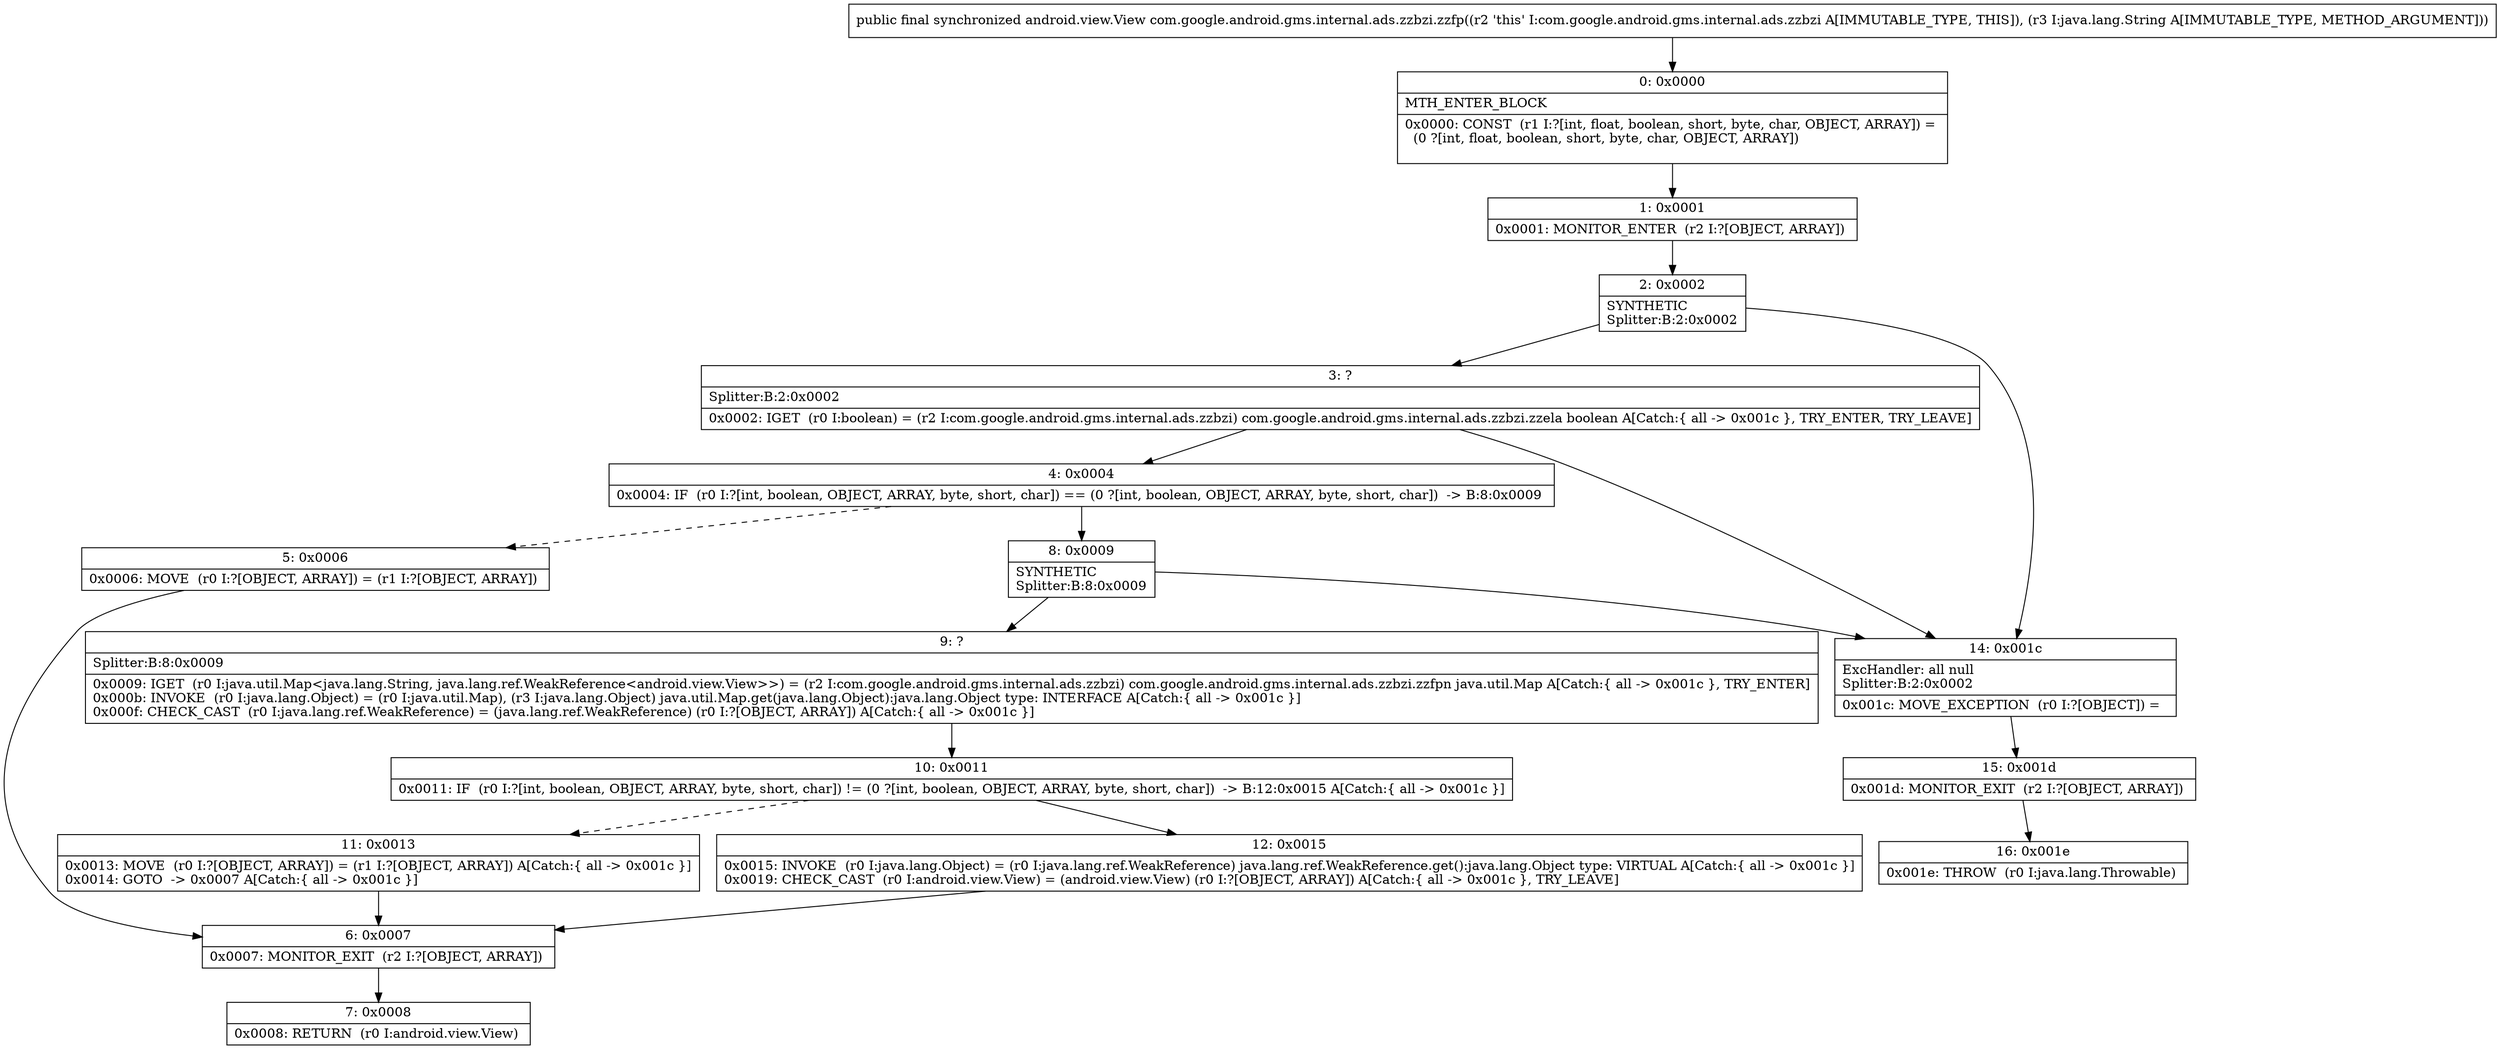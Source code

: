digraph "CFG forcom.google.android.gms.internal.ads.zzbzi.zzfp(Ljava\/lang\/String;)Landroid\/view\/View;" {
Node_0 [shape=record,label="{0\:\ 0x0000|MTH_ENTER_BLOCK\l|0x0000: CONST  (r1 I:?[int, float, boolean, short, byte, char, OBJECT, ARRAY]) = \l  (0 ?[int, float, boolean, short, byte, char, OBJECT, ARRAY])\l \l}"];
Node_1 [shape=record,label="{1\:\ 0x0001|0x0001: MONITOR_ENTER  (r2 I:?[OBJECT, ARRAY]) \l}"];
Node_2 [shape=record,label="{2\:\ 0x0002|SYNTHETIC\lSplitter:B:2:0x0002\l}"];
Node_3 [shape=record,label="{3\:\ ?|Splitter:B:2:0x0002\l|0x0002: IGET  (r0 I:boolean) = (r2 I:com.google.android.gms.internal.ads.zzbzi) com.google.android.gms.internal.ads.zzbzi.zzela boolean A[Catch:\{ all \-\> 0x001c \}, TRY_ENTER, TRY_LEAVE]\l}"];
Node_4 [shape=record,label="{4\:\ 0x0004|0x0004: IF  (r0 I:?[int, boolean, OBJECT, ARRAY, byte, short, char]) == (0 ?[int, boolean, OBJECT, ARRAY, byte, short, char])  \-\> B:8:0x0009 \l}"];
Node_5 [shape=record,label="{5\:\ 0x0006|0x0006: MOVE  (r0 I:?[OBJECT, ARRAY]) = (r1 I:?[OBJECT, ARRAY]) \l}"];
Node_6 [shape=record,label="{6\:\ 0x0007|0x0007: MONITOR_EXIT  (r2 I:?[OBJECT, ARRAY]) \l}"];
Node_7 [shape=record,label="{7\:\ 0x0008|0x0008: RETURN  (r0 I:android.view.View) \l}"];
Node_8 [shape=record,label="{8\:\ 0x0009|SYNTHETIC\lSplitter:B:8:0x0009\l}"];
Node_9 [shape=record,label="{9\:\ ?|Splitter:B:8:0x0009\l|0x0009: IGET  (r0 I:java.util.Map\<java.lang.String, java.lang.ref.WeakReference\<android.view.View\>\>) = (r2 I:com.google.android.gms.internal.ads.zzbzi) com.google.android.gms.internal.ads.zzbzi.zzfpn java.util.Map A[Catch:\{ all \-\> 0x001c \}, TRY_ENTER]\l0x000b: INVOKE  (r0 I:java.lang.Object) = (r0 I:java.util.Map), (r3 I:java.lang.Object) java.util.Map.get(java.lang.Object):java.lang.Object type: INTERFACE A[Catch:\{ all \-\> 0x001c \}]\l0x000f: CHECK_CAST  (r0 I:java.lang.ref.WeakReference) = (java.lang.ref.WeakReference) (r0 I:?[OBJECT, ARRAY]) A[Catch:\{ all \-\> 0x001c \}]\l}"];
Node_10 [shape=record,label="{10\:\ 0x0011|0x0011: IF  (r0 I:?[int, boolean, OBJECT, ARRAY, byte, short, char]) != (0 ?[int, boolean, OBJECT, ARRAY, byte, short, char])  \-\> B:12:0x0015 A[Catch:\{ all \-\> 0x001c \}]\l}"];
Node_11 [shape=record,label="{11\:\ 0x0013|0x0013: MOVE  (r0 I:?[OBJECT, ARRAY]) = (r1 I:?[OBJECT, ARRAY]) A[Catch:\{ all \-\> 0x001c \}]\l0x0014: GOTO  \-\> 0x0007 A[Catch:\{ all \-\> 0x001c \}]\l}"];
Node_12 [shape=record,label="{12\:\ 0x0015|0x0015: INVOKE  (r0 I:java.lang.Object) = (r0 I:java.lang.ref.WeakReference) java.lang.ref.WeakReference.get():java.lang.Object type: VIRTUAL A[Catch:\{ all \-\> 0x001c \}]\l0x0019: CHECK_CAST  (r0 I:android.view.View) = (android.view.View) (r0 I:?[OBJECT, ARRAY]) A[Catch:\{ all \-\> 0x001c \}, TRY_LEAVE]\l}"];
Node_14 [shape=record,label="{14\:\ 0x001c|ExcHandler: all null\lSplitter:B:2:0x0002\l|0x001c: MOVE_EXCEPTION  (r0 I:?[OBJECT]) =  \l}"];
Node_15 [shape=record,label="{15\:\ 0x001d|0x001d: MONITOR_EXIT  (r2 I:?[OBJECT, ARRAY]) \l}"];
Node_16 [shape=record,label="{16\:\ 0x001e|0x001e: THROW  (r0 I:java.lang.Throwable) \l}"];
MethodNode[shape=record,label="{public final synchronized android.view.View com.google.android.gms.internal.ads.zzbzi.zzfp((r2 'this' I:com.google.android.gms.internal.ads.zzbzi A[IMMUTABLE_TYPE, THIS]), (r3 I:java.lang.String A[IMMUTABLE_TYPE, METHOD_ARGUMENT])) }"];
MethodNode -> Node_0;
Node_0 -> Node_1;
Node_1 -> Node_2;
Node_2 -> Node_3;
Node_2 -> Node_14;
Node_3 -> Node_4;
Node_3 -> Node_14;
Node_4 -> Node_5[style=dashed];
Node_4 -> Node_8;
Node_5 -> Node_6;
Node_6 -> Node_7;
Node_8 -> Node_9;
Node_8 -> Node_14;
Node_9 -> Node_10;
Node_10 -> Node_11[style=dashed];
Node_10 -> Node_12;
Node_11 -> Node_6;
Node_12 -> Node_6;
Node_14 -> Node_15;
Node_15 -> Node_16;
}

